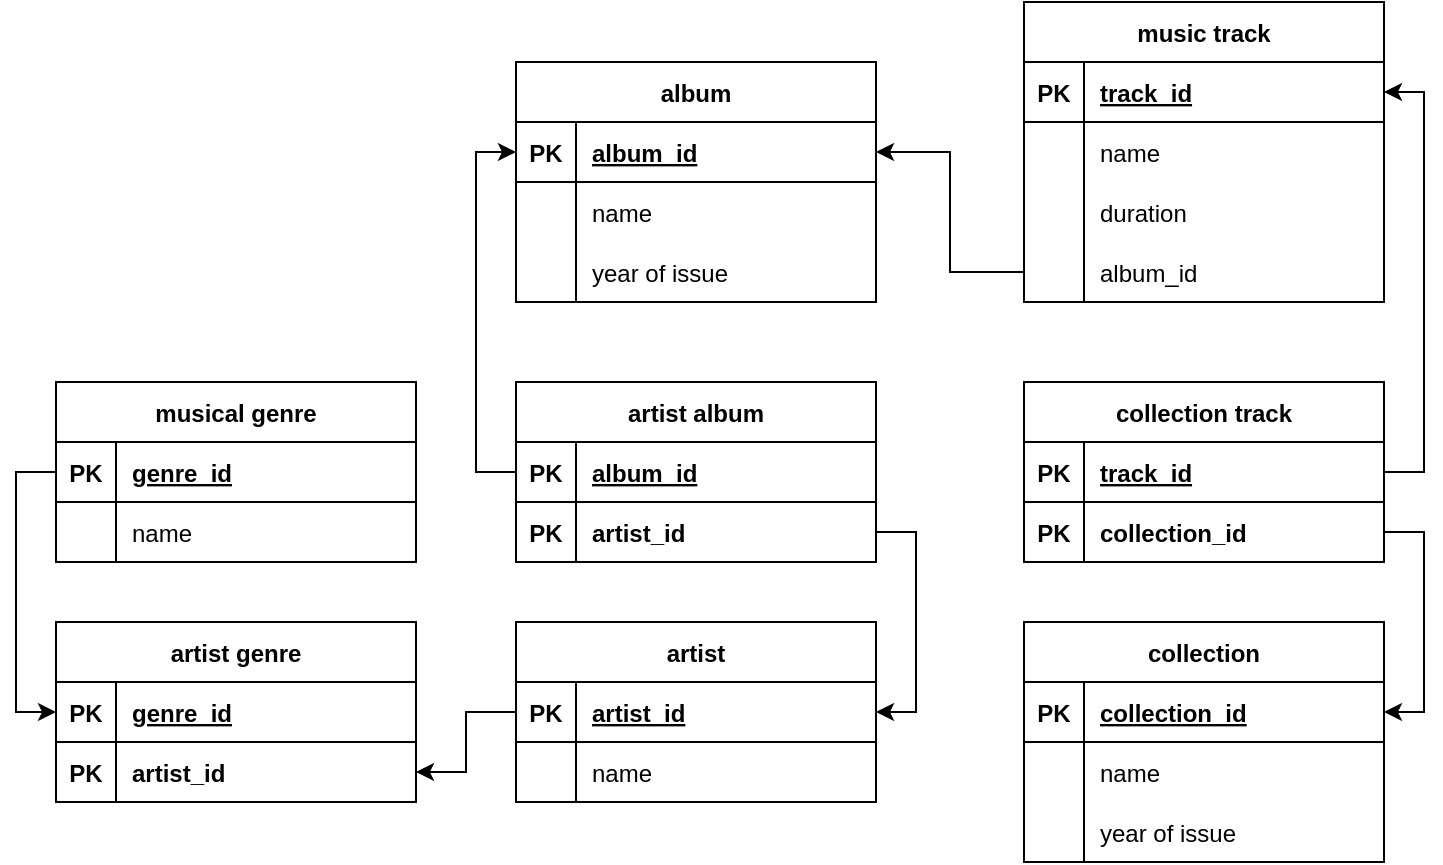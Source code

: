 <mxfile version="20.8.23" type="device"><diagram name="Страница 1" id="EWnTmsTZ7HkV834gnZqt"><mxGraphModel dx="2001" dy="668" grid="1" gridSize="10" guides="1" tooltips="1" connect="1" arrows="1" fold="1" page="1" pageScale="1" pageWidth="827" pageHeight="1169" math="0" shadow="0"><root><mxCell id="0"/><mxCell id="1" parent="0"/><mxCell id="QRfqEAJHS-NsJ2DYN8Nk-1" value="musical genre" style="shape=table;startSize=30;container=1;collapsible=1;childLayout=tableLayout;fixedRows=1;rowLines=0;fontStyle=1;align=center;resizeLast=1;" parent="1" vertex="1"><mxGeometry x="-70" y="320" width="180" height="90" as="geometry"/></mxCell><mxCell id="QRfqEAJHS-NsJ2DYN8Nk-2" value="" style="shape=tableRow;horizontal=0;startSize=0;swimlaneHead=0;swimlaneBody=0;fillColor=none;collapsible=0;dropTarget=0;points=[[0,0.5],[1,0.5]];portConstraint=eastwest;top=0;left=0;right=0;bottom=1;" parent="QRfqEAJHS-NsJ2DYN8Nk-1" vertex="1"><mxGeometry y="30" width="180" height="30" as="geometry"/></mxCell><mxCell id="QRfqEAJHS-NsJ2DYN8Nk-3" value="PK" style="shape=partialRectangle;connectable=0;fillColor=none;top=0;left=0;bottom=0;right=0;fontStyle=1;overflow=hidden;" parent="QRfqEAJHS-NsJ2DYN8Nk-2" vertex="1"><mxGeometry width="30" height="30" as="geometry"><mxRectangle width="30" height="30" as="alternateBounds"/></mxGeometry></mxCell><mxCell id="QRfqEAJHS-NsJ2DYN8Nk-4" value="genre_id" style="shape=partialRectangle;connectable=0;fillColor=none;top=0;left=0;bottom=0;right=0;align=left;spacingLeft=6;fontStyle=5;overflow=hidden;" parent="QRfqEAJHS-NsJ2DYN8Nk-2" vertex="1"><mxGeometry x="30" width="150" height="30" as="geometry"><mxRectangle width="150" height="30" as="alternateBounds"/></mxGeometry></mxCell><mxCell id="QRfqEAJHS-NsJ2DYN8Nk-5" value="" style="shape=tableRow;horizontal=0;startSize=0;swimlaneHead=0;swimlaneBody=0;fillColor=none;collapsible=0;dropTarget=0;points=[[0,0.5],[1,0.5]];portConstraint=eastwest;top=0;left=0;right=0;bottom=0;" parent="QRfqEAJHS-NsJ2DYN8Nk-1" vertex="1"><mxGeometry y="60" width="180" height="30" as="geometry"/></mxCell><mxCell id="QRfqEAJHS-NsJ2DYN8Nk-6" value="" style="shape=partialRectangle;connectable=0;fillColor=none;top=0;left=0;bottom=0;right=0;editable=1;overflow=hidden;" parent="QRfqEAJHS-NsJ2DYN8Nk-5" vertex="1"><mxGeometry width="30" height="30" as="geometry"><mxRectangle width="30" height="30" as="alternateBounds"/></mxGeometry></mxCell><mxCell id="QRfqEAJHS-NsJ2DYN8Nk-7" value="name" style="shape=partialRectangle;connectable=0;fillColor=none;top=0;left=0;bottom=0;right=0;align=left;spacingLeft=6;overflow=hidden;" parent="QRfqEAJHS-NsJ2DYN8Nk-5" vertex="1"><mxGeometry x="30" width="150" height="30" as="geometry"><mxRectangle width="150" height="30" as="alternateBounds"/></mxGeometry></mxCell><mxCell id="QRfqEAJHS-NsJ2DYN8Nk-14" value="artist" style="shape=table;startSize=30;container=1;collapsible=1;childLayout=tableLayout;fixedRows=1;rowLines=0;fontStyle=1;align=center;resizeLast=1;" parent="1" vertex="1"><mxGeometry x="160" y="440" width="180" height="90" as="geometry"/></mxCell><mxCell id="QRfqEAJHS-NsJ2DYN8Nk-15" value="" style="shape=tableRow;horizontal=0;startSize=0;swimlaneHead=0;swimlaneBody=0;fillColor=none;collapsible=0;dropTarget=0;points=[[0,0.5],[1,0.5]];portConstraint=eastwest;top=0;left=0;right=0;bottom=1;" parent="QRfqEAJHS-NsJ2DYN8Nk-14" vertex="1"><mxGeometry y="30" width="180" height="30" as="geometry"/></mxCell><mxCell id="QRfqEAJHS-NsJ2DYN8Nk-16" value="PK" style="shape=partialRectangle;connectable=0;fillColor=none;top=0;left=0;bottom=0;right=0;fontStyle=1;overflow=hidden;" parent="QRfqEAJHS-NsJ2DYN8Nk-15" vertex="1"><mxGeometry width="30" height="30" as="geometry"><mxRectangle width="30" height="30" as="alternateBounds"/></mxGeometry></mxCell><mxCell id="QRfqEAJHS-NsJ2DYN8Nk-17" value="artist_id" style="shape=partialRectangle;connectable=0;fillColor=none;top=0;left=0;bottom=0;right=0;align=left;spacingLeft=6;fontStyle=5;overflow=hidden;" parent="QRfqEAJHS-NsJ2DYN8Nk-15" vertex="1"><mxGeometry x="30" width="150" height="30" as="geometry"><mxRectangle width="150" height="30" as="alternateBounds"/></mxGeometry></mxCell><mxCell id="QRfqEAJHS-NsJ2DYN8Nk-18" value="" style="shape=tableRow;horizontal=0;startSize=0;swimlaneHead=0;swimlaneBody=0;fillColor=none;collapsible=0;dropTarget=0;points=[[0,0.5],[1,0.5]];portConstraint=eastwest;top=0;left=0;right=0;bottom=0;" parent="QRfqEAJHS-NsJ2DYN8Nk-14" vertex="1"><mxGeometry y="60" width="180" height="30" as="geometry"/></mxCell><mxCell id="QRfqEAJHS-NsJ2DYN8Nk-19" value="" style="shape=partialRectangle;connectable=0;fillColor=none;top=0;left=0;bottom=0;right=0;editable=1;overflow=hidden;" parent="QRfqEAJHS-NsJ2DYN8Nk-18" vertex="1"><mxGeometry width="30" height="30" as="geometry"><mxRectangle width="30" height="30" as="alternateBounds"/></mxGeometry></mxCell><mxCell id="QRfqEAJHS-NsJ2DYN8Nk-20" value="name" style="shape=partialRectangle;connectable=0;fillColor=none;top=0;left=0;bottom=0;right=0;align=left;spacingLeft=6;overflow=hidden;" parent="QRfqEAJHS-NsJ2DYN8Nk-18" vertex="1"><mxGeometry x="30" width="150" height="30" as="geometry"><mxRectangle width="150" height="30" as="alternateBounds"/></mxGeometry></mxCell><mxCell id="QRfqEAJHS-NsJ2DYN8Nk-27" value="album" style="shape=table;startSize=30;container=1;collapsible=1;childLayout=tableLayout;fixedRows=1;rowLines=0;fontStyle=1;align=center;resizeLast=1;" parent="1" vertex="1"><mxGeometry x="160" y="160" width="180" height="120" as="geometry"/></mxCell><mxCell id="QRfqEAJHS-NsJ2DYN8Nk-28" value="" style="shape=tableRow;horizontal=0;startSize=0;swimlaneHead=0;swimlaneBody=0;fillColor=none;collapsible=0;dropTarget=0;points=[[0,0.5],[1,0.5]];portConstraint=eastwest;top=0;left=0;right=0;bottom=1;" parent="QRfqEAJHS-NsJ2DYN8Nk-27" vertex="1"><mxGeometry y="30" width="180" height="30" as="geometry"/></mxCell><mxCell id="QRfqEAJHS-NsJ2DYN8Nk-29" value="PK" style="shape=partialRectangle;connectable=0;fillColor=none;top=0;left=0;bottom=0;right=0;fontStyle=1;overflow=hidden;" parent="QRfqEAJHS-NsJ2DYN8Nk-28" vertex="1"><mxGeometry width="30" height="30" as="geometry"><mxRectangle width="30" height="30" as="alternateBounds"/></mxGeometry></mxCell><mxCell id="QRfqEAJHS-NsJ2DYN8Nk-30" value="album_id" style="shape=partialRectangle;connectable=0;fillColor=none;top=0;left=0;bottom=0;right=0;align=left;spacingLeft=6;fontStyle=5;overflow=hidden;" parent="QRfqEAJHS-NsJ2DYN8Nk-28" vertex="1"><mxGeometry x="30" width="150" height="30" as="geometry"><mxRectangle width="150" height="30" as="alternateBounds"/></mxGeometry></mxCell><mxCell id="QRfqEAJHS-NsJ2DYN8Nk-31" value="" style="shape=tableRow;horizontal=0;startSize=0;swimlaneHead=0;swimlaneBody=0;fillColor=none;collapsible=0;dropTarget=0;points=[[0,0.5],[1,0.5]];portConstraint=eastwest;top=0;left=0;right=0;bottom=0;" parent="QRfqEAJHS-NsJ2DYN8Nk-27" vertex="1"><mxGeometry y="60" width="180" height="30" as="geometry"/></mxCell><mxCell id="QRfqEAJHS-NsJ2DYN8Nk-32" value="" style="shape=partialRectangle;connectable=0;fillColor=none;top=0;left=0;bottom=0;right=0;editable=1;overflow=hidden;" parent="QRfqEAJHS-NsJ2DYN8Nk-31" vertex="1"><mxGeometry width="30" height="30" as="geometry"><mxRectangle width="30" height="30" as="alternateBounds"/></mxGeometry></mxCell><mxCell id="QRfqEAJHS-NsJ2DYN8Nk-33" value="name" style="shape=partialRectangle;connectable=0;fillColor=none;top=0;left=0;bottom=0;right=0;align=left;spacingLeft=6;overflow=hidden;" parent="QRfqEAJHS-NsJ2DYN8Nk-31" vertex="1"><mxGeometry x="30" width="150" height="30" as="geometry"><mxRectangle width="150" height="30" as="alternateBounds"/></mxGeometry></mxCell><mxCell id="QRfqEAJHS-NsJ2DYN8Nk-34" value="" style="shape=tableRow;horizontal=0;startSize=0;swimlaneHead=0;swimlaneBody=0;fillColor=none;collapsible=0;dropTarget=0;points=[[0,0.5],[1,0.5]];portConstraint=eastwest;top=0;left=0;right=0;bottom=0;" parent="QRfqEAJHS-NsJ2DYN8Nk-27" vertex="1"><mxGeometry y="90" width="180" height="30" as="geometry"/></mxCell><mxCell id="QRfqEAJHS-NsJ2DYN8Nk-35" value="" style="shape=partialRectangle;connectable=0;fillColor=none;top=0;left=0;bottom=0;right=0;editable=1;overflow=hidden;" parent="QRfqEAJHS-NsJ2DYN8Nk-34" vertex="1"><mxGeometry width="30" height="30" as="geometry"><mxRectangle width="30" height="30" as="alternateBounds"/></mxGeometry></mxCell><mxCell id="QRfqEAJHS-NsJ2DYN8Nk-36" value="year of issue" style="shape=partialRectangle;connectable=0;fillColor=none;top=0;left=0;bottom=0;right=0;align=left;spacingLeft=6;overflow=hidden;" parent="QRfqEAJHS-NsJ2DYN8Nk-34" vertex="1"><mxGeometry x="30" width="150" height="30" as="geometry"><mxRectangle width="150" height="30" as="alternateBounds"/></mxGeometry></mxCell><mxCell id="QRfqEAJHS-NsJ2DYN8Nk-40" value="music track" style="shape=table;startSize=30;container=1;collapsible=1;childLayout=tableLayout;fixedRows=1;rowLines=0;fontStyle=1;align=center;resizeLast=1;" parent="1" vertex="1"><mxGeometry x="414" y="130" width="180" height="150" as="geometry"/></mxCell><mxCell id="QRfqEAJHS-NsJ2DYN8Nk-41" value="" style="shape=tableRow;horizontal=0;startSize=0;swimlaneHead=0;swimlaneBody=0;fillColor=none;collapsible=0;dropTarget=0;points=[[0,0.5],[1,0.5]];portConstraint=eastwest;top=0;left=0;right=0;bottom=1;" parent="QRfqEAJHS-NsJ2DYN8Nk-40" vertex="1"><mxGeometry y="30" width="180" height="30" as="geometry"/></mxCell><mxCell id="QRfqEAJHS-NsJ2DYN8Nk-42" value="PK" style="shape=partialRectangle;connectable=0;fillColor=none;top=0;left=0;bottom=0;right=0;fontStyle=1;overflow=hidden;" parent="QRfqEAJHS-NsJ2DYN8Nk-41" vertex="1"><mxGeometry width="30" height="30" as="geometry"><mxRectangle width="30" height="30" as="alternateBounds"/></mxGeometry></mxCell><mxCell id="QRfqEAJHS-NsJ2DYN8Nk-43" value="track_id" style="shape=partialRectangle;connectable=0;fillColor=none;top=0;left=0;bottom=0;right=0;align=left;spacingLeft=6;fontStyle=5;overflow=hidden;" parent="QRfqEAJHS-NsJ2DYN8Nk-41" vertex="1"><mxGeometry x="30" width="150" height="30" as="geometry"><mxRectangle width="150" height="30" as="alternateBounds"/></mxGeometry></mxCell><mxCell id="QRfqEAJHS-NsJ2DYN8Nk-44" value="" style="shape=tableRow;horizontal=0;startSize=0;swimlaneHead=0;swimlaneBody=0;fillColor=none;collapsible=0;dropTarget=0;points=[[0,0.5],[1,0.5]];portConstraint=eastwest;top=0;left=0;right=0;bottom=0;" parent="QRfqEAJHS-NsJ2DYN8Nk-40" vertex="1"><mxGeometry y="60" width="180" height="30" as="geometry"/></mxCell><mxCell id="QRfqEAJHS-NsJ2DYN8Nk-45" value="" style="shape=partialRectangle;connectable=0;fillColor=none;top=0;left=0;bottom=0;right=0;editable=1;overflow=hidden;" parent="QRfqEAJHS-NsJ2DYN8Nk-44" vertex="1"><mxGeometry width="30" height="30" as="geometry"><mxRectangle width="30" height="30" as="alternateBounds"/></mxGeometry></mxCell><mxCell id="QRfqEAJHS-NsJ2DYN8Nk-46" value="name" style="shape=partialRectangle;connectable=0;fillColor=none;top=0;left=0;bottom=0;right=0;align=left;spacingLeft=6;overflow=hidden;" parent="QRfqEAJHS-NsJ2DYN8Nk-44" vertex="1"><mxGeometry x="30" width="150" height="30" as="geometry"><mxRectangle width="150" height="30" as="alternateBounds"/></mxGeometry></mxCell><mxCell id="QRfqEAJHS-NsJ2DYN8Nk-47" value="" style="shape=tableRow;horizontal=0;startSize=0;swimlaneHead=0;swimlaneBody=0;fillColor=none;collapsible=0;dropTarget=0;points=[[0,0.5],[1,0.5]];portConstraint=eastwest;top=0;left=0;right=0;bottom=0;" parent="QRfqEAJHS-NsJ2DYN8Nk-40" vertex="1"><mxGeometry y="90" width="180" height="30" as="geometry"/></mxCell><mxCell id="QRfqEAJHS-NsJ2DYN8Nk-48" value="" style="shape=partialRectangle;connectable=0;fillColor=none;top=0;left=0;bottom=0;right=0;editable=1;overflow=hidden;" parent="QRfqEAJHS-NsJ2DYN8Nk-47" vertex="1"><mxGeometry width="30" height="30" as="geometry"><mxRectangle width="30" height="30" as="alternateBounds"/></mxGeometry></mxCell><mxCell id="QRfqEAJHS-NsJ2DYN8Nk-49" value="duration" style="shape=partialRectangle;connectable=0;fillColor=none;top=0;left=0;bottom=0;right=0;align=left;spacingLeft=6;overflow=hidden;" parent="QRfqEAJHS-NsJ2DYN8Nk-47" vertex="1"><mxGeometry x="30" width="150" height="30" as="geometry"><mxRectangle width="150" height="30" as="alternateBounds"/></mxGeometry></mxCell><mxCell id="QRfqEAJHS-NsJ2DYN8Nk-50" value="" style="shape=tableRow;horizontal=0;startSize=0;swimlaneHead=0;swimlaneBody=0;fillColor=none;collapsible=0;dropTarget=0;points=[[0,0.5],[1,0.5]];portConstraint=eastwest;top=0;left=0;right=0;bottom=0;" parent="QRfqEAJHS-NsJ2DYN8Nk-40" vertex="1"><mxGeometry y="120" width="180" height="30" as="geometry"/></mxCell><mxCell id="QRfqEAJHS-NsJ2DYN8Nk-51" value="" style="shape=partialRectangle;connectable=0;fillColor=none;top=0;left=0;bottom=0;right=0;editable=1;overflow=hidden;" parent="QRfqEAJHS-NsJ2DYN8Nk-50" vertex="1"><mxGeometry width="30" height="30" as="geometry"><mxRectangle width="30" height="30" as="alternateBounds"/></mxGeometry></mxCell><mxCell id="QRfqEAJHS-NsJ2DYN8Nk-52" value="album_id" style="shape=partialRectangle;connectable=0;fillColor=none;top=0;left=0;bottom=0;right=0;align=left;spacingLeft=6;overflow=hidden;" parent="QRfqEAJHS-NsJ2DYN8Nk-50" vertex="1"><mxGeometry x="30" width="150" height="30" as="geometry"><mxRectangle width="150" height="30" as="alternateBounds"/></mxGeometry></mxCell><mxCell id="QRfqEAJHS-NsJ2DYN8Nk-53" style="edgeStyle=orthogonalEdgeStyle;rounded=0;orthogonalLoop=1;jettySize=auto;html=1;exitX=0;exitY=0.5;exitDx=0;exitDy=0;entryX=1;entryY=0.5;entryDx=0;entryDy=0;" parent="1" source="QRfqEAJHS-NsJ2DYN8Nk-50" target="QRfqEAJHS-NsJ2DYN8Nk-28" edge="1"><mxGeometry relative="1" as="geometry"/></mxCell><mxCell id="pkdS5DprdKf5T5QLuAJ9-7" value="collection" style="shape=table;startSize=30;container=1;collapsible=1;childLayout=tableLayout;fixedRows=1;rowLines=0;fontStyle=1;align=center;resizeLast=1;" vertex="1" parent="1"><mxGeometry x="414" y="440" width="180" height="120" as="geometry"/></mxCell><mxCell id="pkdS5DprdKf5T5QLuAJ9-8" value="" style="shape=tableRow;horizontal=0;startSize=0;swimlaneHead=0;swimlaneBody=0;fillColor=none;collapsible=0;dropTarget=0;points=[[0,0.5],[1,0.5]];portConstraint=eastwest;top=0;left=0;right=0;bottom=1;" vertex="1" parent="pkdS5DprdKf5T5QLuAJ9-7"><mxGeometry y="30" width="180" height="30" as="geometry"/></mxCell><mxCell id="pkdS5DprdKf5T5QLuAJ9-9" value="PK" style="shape=partialRectangle;connectable=0;fillColor=none;top=0;left=0;bottom=0;right=0;fontStyle=1;overflow=hidden;" vertex="1" parent="pkdS5DprdKf5T5QLuAJ9-8"><mxGeometry width="30" height="30" as="geometry"><mxRectangle width="30" height="30" as="alternateBounds"/></mxGeometry></mxCell><mxCell id="pkdS5DprdKf5T5QLuAJ9-10" value="collection_id" style="shape=partialRectangle;connectable=0;fillColor=none;top=0;left=0;bottom=0;right=0;align=left;spacingLeft=6;fontStyle=5;overflow=hidden;" vertex="1" parent="pkdS5DprdKf5T5QLuAJ9-8"><mxGeometry x="30" width="150" height="30" as="geometry"><mxRectangle width="150" height="30" as="alternateBounds"/></mxGeometry></mxCell><mxCell id="pkdS5DprdKf5T5QLuAJ9-11" value="" style="shape=tableRow;horizontal=0;startSize=0;swimlaneHead=0;swimlaneBody=0;fillColor=none;collapsible=0;dropTarget=0;points=[[0,0.5],[1,0.5]];portConstraint=eastwest;top=0;left=0;right=0;bottom=0;" vertex="1" parent="pkdS5DprdKf5T5QLuAJ9-7"><mxGeometry y="60" width="180" height="30" as="geometry"/></mxCell><mxCell id="pkdS5DprdKf5T5QLuAJ9-12" value="" style="shape=partialRectangle;connectable=0;fillColor=none;top=0;left=0;bottom=0;right=0;editable=1;overflow=hidden;" vertex="1" parent="pkdS5DprdKf5T5QLuAJ9-11"><mxGeometry width="30" height="30" as="geometry"><mxRectangle width="30" height="30" as="alternateBounds"/></mxGeometry></mxCell><mxCell id="pkdS5DprdKf5T5QLuAJ9-13" value="name" style="shape=partialRectangle;connectable=0;fillColor=none;top=0;left=0;bottom=0;right=0;align=left;spacingLeft=6;overflow=hidden;" vertex="1" parent="pkdS5DprdKf5T5QLuAJ9-11"><mxGeometry x="30" width="150" height="30" as="geometry"><mxRectangle width="150" height="30" as="alternateBounds"/></mxGeometry></mxCell><mxCell id="pkdS5DprdKf5T5QLuAJ9-14" value="" style="shape=tableRow;horizontal=0;startSize=0;swimlaneHead=0;swimlaneBody=0;fillColor=none;collapsible=0;dropTarget=0;points=[[0,0.5],[1,0.5]];portConstraint=eastwest;top=0;left=0;right=0;bottom=0;" vertex="1" parent="pkdS5DprdKf5T5QLuAJ9-7"><mxGeometry y="90" width="180" height="30" as="geometry"/></mxCell><mxCell id="pkdS5DprdKf5T5QLuAJ9-15" value="" style="shape=partialRectangle;connectable=0;fillColor=none;top=0;left=0;bottom=0;right=0;editable=1;overflow=hidden;" vertex="1" parent="pkdS5DprdKf5T5QLuAJ9-14"><mxGeometry width="30" height="30" as="geometry"><mxRectangle width="30" height="30" as="alternateBounds"/></mxGeometry></mxCell><mxCell id="pkdS5DprdKf5T5QLuAJ9-16" value="year of issue" style="shape=partialRectangle;connectable=0;fillColor=none;top=0;left=0;bottom=0;right=0;align=left;spacingLeft=6;overflow=hidden;" vertex="1" parent="pkdS5DprdKf5T5QLuAJ9-14"><mxGeometry x="30" width="150" height="30" as="geometry"><mxRectangle width="150" height="30" as="alternateBounds"/></mxGeometry></mxCell><mxCell id="pkdS5DprdKf5T5QLuAJ9-27" value="artist genre" style="shape=table;startSize=30;container=1;collapsible=1;childLayout=tableLayout;fixedRows=1;rowLines=0;fontStyle=1;align=center;resizeLast=1;" vertex="1" parent="1"><mxGeometry x="-70" y="440" width="180" height="90" as="geometry"/></mxCell><mxCell id="pkdS5DprdKf5T5QLuAJ9-28" value="" style="shape=tableRow;horizontal=0;startSize=0;swimlaneHead=0;swimlaneBody=0;fillColor=none;collapsible=0;dropTarget=0;points=[[0,0.5],[1,0.5]];portConstraint=eastwest;top=0;left=0;right=0;bottom=1;" vertex="1" parent="pkdS5DprdKf5T5QLuAJ9-27"><mxGeometry y="30" width="180" height="30" as="geometry"/></mxCell><mxCell id="pkdS5DprdKf5T5QLuAJ9-29" value="PK" style="shape=partialRectangle;connectable=0;fillColor=none;top=0;left=0;bottom=0;right=0;fontStyle=1;overflow=hidden;" vertex="1" parent="pkdS5DprdKf5T5QLuAJ9-28"><mxGeometry width="30" height="30" as="geometry"><mxRectangle width="30" height="30" as="alternateBounds"/></mxGeometry></mxCell><mxCell id="pkdS5DprdKf5T5QLuAJ9-30" value="genre_id" style="shape=partialRectangle;connectable=0;fillColor=none;top=0;left=0;bottom=0;right=0;align=left;spacingLeft=6;fontStyle=5;overflow=hidden;" vertex="1" parent="pkdS5DprdKf5T5QLuAJ9-28"><mxGeometry x="30" width="150" height="30" as="geometry"><mxRectangle width="150" height="30" as="alternateBounds"/></mxGeometry></mxCell><mxCell id="pkdS5DprdKf5T5QLuAJ9-31" value="" style="shape=tableRow;horizontal=0;startSize=0;swimlaneHead=0;swimlaneBody=0;fillColor=none;collapsible=0;dropTarget=0;points=[[0,0.5],[1,0.5]];portConstraint=eastwest;top=0;left=0;right=0;bottom=0;" vertex="1" parent="pkdS5DprdKf5T5QLuAJ9-27"><mxGeometry y="60" width="180" height="30" as="geometry"/></mxCell><mxCell id="pkdS5DprdKf5T5QLuAJ9-32" value="PK" style="shape=partialRectangle;connectable=0;fillColor=none;top=0;left=0;bottom=0;right=0;editable=1;overflow=hidden;fontStyle=1" vertex="1" parent="pkdS5DprdKf5T5QLuAJ9-31"><mxGeometry width="30" height="30" as="geometry"><mxRectangle width="30" height="30" as="alternateBounds"/></mxGeometry></mxCell><mxCell id="pkdS5DprdKf5T5QLuAJ9-33" value="artist_id" style="shape=partialRectangle;connectable=0;fillColor=none;top=0;left=0;bottom=0;right=0;align=left;spacingLeft=6;overflow=hidden;fontStyle=1" vertex="1" parent="pkdS5DprdKf5T5QLuAJ9-31"><mxGeometry x="30" width="150" height="30" as="geometry"><mxRectangle width="150" height="30" as="alternateBounds"/></mxGeometry></mxCell><mxCell id="pkdS5DprdKf5T5QLuAJ9-41" style="edgeStyle=orthogonalEdgeStyle;rounded=0;orthogonalLoop=1;jettySize=auto;html=1;exitX=0;exitY=0.5;exitDx=0;exitDy=0;entryX=0;entryY=0.5;entryDx=0;entryDy=0;" edge="1" parent="1" source="QRfqEAJHS-NsJ2DYN8Nk-2" target="pkdS5DprdKf5T5QLuAJ9-28"><mxGeometry relative="1" as="geometry"/></mxCell><mxCell id="pkdS5DprdKf5T5QLuAJ9-43" style="edgeStyle=orthogonalEdgeStyle;rounded=0;orthogonalLoop=1;jettySize=auto;html=1;exitX=0;exitY=0.5;exitDx=0;exitDy=0;entryX=1;entryY=0.5;entryDx=0;entryDy=0;" edge="1" parent="1" source="QRfqEAJHS-NsJ2DYN8Nk-15" target="pkdS5DprdKf5T5QLuAJ9-31"><mxGeometry relative="1" as="geometry"/></mxCell><mxCell id="pkdS5DprdKf5T5QLuAJ9-49" value="collection track" style="shape=table;startSize=30;container=1;collapsible=1;childLayout=tableLayout;fixedRows=1;rowLines=0;fontStyle=1;align=center;resizeLast=1;" vertex="1" parent="1"><mxGeometry x="414" y="320" width="180" height="90" as="geometry"/></mxCell><mxCell id="pkdS5DprdKf5T5QLuAJ9-50" value="" style="shape=tableRow;horizontal=0;startSize=0;swimlaneHead=0;swimlaneBody=0;fillColor=none;collapsible=0;dropTarget=0;points=[[0,0.5],[1,0.5]];portConstraint=eastwest;top=0;left=0;right=0;bottom=1;" vertex="1" parent="pkdS5DprdKf5T5QLuAJ9-49"><mxGeometry y="30" width="180" height="30" as="geometry"/></mxCell><mxCell id="pkdS5DprdKf5T5QLuAJ9-51" value="PK" style="shape=partialRectangle;connectable=0;fillColor=none;top=0;left=0;bottom=0;right=0;fontStyle=1;overflow=hidden;" vertex="1" parent="pkdS5DprdKf5T5QLuAJ9-50"><mxGeometry width="30" height="30" as="geometry"><mxRectangle width="30" height="30" as="alternateBounds"/></mxGeometry></mxCell><mxCell id="pkdS5DprdKf5T5QLuAJ9-52" value="track_id" style="shape=partialRectangle;connectable=0;fillColor=none;top=0;left=0;bottom=0;right=0;align=left;spacingLeft=6;fontStyle=5;overflow=hidden;" vertex="1" parent="pkdS5DprdKf5T5QLuAJ9-50"><mxGeometry x="30" width="150" height="30" as="geometry"><mxRectangle width="150" height="30" as="alternateBounds"/></mxGeometry></mxCell><mxCell id="pkdS5DprdKf5T5QLuAJ9-53" value="" style="shape=tableRow;horizontal=0;startSize=0;swimlaneHead=0;swimlaneBody=0;fillColor=none;collapsible=0;dropTarget=0;points=[[0,0.5],[1,0.5]];portConstraint=eastwest;top=0;left=0;right=0;bottom=0;" vertex="1" parent="pkdS5DprdKf5T5QLuAJ9-49"><mxGeometry y="60" width="180" height="30" as="geometry"/></mxCell><mxCell id="pkdS5DprdKf5T5QLuAJ9-54" value="PK" style="shape=partialRectangle;connectable=0;fillColor=none;top=0;left=0;bottom=0;right=0;editable=1;overflow=hidden;fontStyle=1" vertex="1" parent="pkdS5DprdKf5T5QLuAJ9-53"><mxGeometry width="30" height="30" as="geometry"><mxRectangle width="30" height="30" as="alternateBounds"/></mxGeometry></mxCell><mxCell id="pkdS5DprdKf5T5QLuAJ9-55" value="collection_id" style="shape=partialRectangle;connectable=0;fillColor=none;top=0;left=0;bottom=0;right=0;align=left;spacingLeft=6;overflow=hidden;fontStyle=1" vertex="1" parent="pkdS5DprdKf5T5QLuAJ9-53"><mxGeometry x="30" width="150" height="30" as="geometry"><mxRectangle width="150" height="30" as="alternateBounds"/></mxGeometry></mxCell><mxCell id="pkdS5DprdKf5T5QLuAJ9-65" style="edgeStyle=orthogonalEdgeStyle;rounded=0;orthogonalLoop=1;jettySize=auto;html=1;exitX=1;exitY=0.5;exitDx=0;exitDy=0;entryX=1;entryY=0.5;entryDx=0;entryDy=0;" edge="1" parent="1" source="pkdS5DprdKf5T5QLuAJ9-50" target="QRfqEAJHS-NsJ2DYN8Nk-41"><mxGeometry relative="1" as="geometry"/></mxCell><mxCell id="pkdS5DprdKf5T5QLuAJ9-66" style="edgeStyle=orthogonalEdgeStyle;rounded=0;orthogonalLoop=1;jettySize=auto;html=1;exitX=1;exitY=0.5;exitDx=0;exitDy=0;entryX=1;entryY=0.5;entryDx=0;entryDy=0;" edge="1" parent="1" source="pkdS5DprdKf5T5QLuAJ9-53" target="pkdS5DprdKf5T5QLuAJ9-8"><mxGeometry relative="1" as="geometry"/></mxCell><mxCell id="pkdS5DprdKf5T5QLuAJ9-67" value="artist album" style="shape=table;startSize=30;container=1;collapsible=1;childLayout=tableLayout;fixedRows=1;rowLines=0;fontStyle=1;align=center;resizeLast=1;" vertex="1" parent="1"><mxGeometry x="160" y="320" width="180" height="90" as="geometry"/></mxCell><mxCell id="pkdS5DprdKf5T5QLuAJ9-68" value="" style="shape=tableRow;horizontal=0;startSize=0;swimlaneHead=0;swimlaneBody=0;fillColor=none;collapsible=0;dropTarget=0;points=[[0,0.5],[1,0.5]];portConstraint=eastwest;top=0;left=0;right=0;bottom=1;" vertex="1" parent="pkdS5DprdKf5T5QLuAJ9-67"><mxGeometry y="30" width="180" height="30" as="geometry"/></mxCell><mxCell id="pkdS5DprdKf5T5QLuAJ9-69" value="PK" style="shape=partialRectangle;connectable=0;fillColor=none;top=0;left=0;bottom=0;right=0;fontStyle=1;overflow=hidden;" vertex="1" parent="pkdS5DprdKf5T5QLuAJ9-68"><mxGeometry width="30" height="30" as="geometry"><mxRectangle width="30" height="30" as="alternateBounds"/></mxGeometry></mxCell><mxCell id="pkdS5DprdKf5T5QLuAJ9-70" value="album_id" style="shape=partialRectangle;connectable=0;fillColor=none;top=0;left=0;bottom=0;right=0;align=left;spacingLeft=6;fontStyle=5;overflow=hidden;" vertex="1" parent="pkdS5DprdKf5T5QLuAJ9-68"><mxGeometry x="30" width="150" height="30" as="geometry"><mxRectangle width="150" height="30" as="alternateBounds"/></mxGeometry></mxCell><mxCell id="pkdS5DprdKf5T5QLuAJ9-77" value="" style="shape=tableRow;horizontal=0;startSize=0;swimlaneHead=0;swimlaneBody=0;fillColor=none;collapsible=0;dropTarget=0;points=[[0,0.5],[1,0.5]];portConstraint=eastwest;top=0;left=0;right=0;bottom=0;" vertex="1" parent="pkdS5DprdKf5T5QLuAJ9-67"><mxGeometry y="60" width="180" height="30" as="geometry"/></mxCell><mxCell id="pkdS5DprdKf5T5QLuAJ9-78" value="PK" style="shape=partialRectangle;connectable=0;fillColor=none;top=0;left=0;bottom=0;right=0;editable=1;overflow=hidden;fontStyle=1" vertex="1" parent="pkdS5DprdKf5T5QLuAJ9-77"><mxGeometry width="30" height="30" as="geometry"><mxRectangle width="30" height="30" as="alternateBounds"/></mxGeometry></mxCell><mxCell id="pkdS5DprdKf5T5QLuAJ9-79" value="artist_id" style="shape=partialRectangle;connectable=0;fillColor=none;top=0;left=0;bottom=0;right=0;align=left;spacingLeft=6;overflow=hidden;fontStyle=1" vertex="1" parent="pkdS5DprdKf5T5QLuAJ9-77"><mxGeometry x="30" width="150" height="30" as="geometry"><mxRectangle width="150" height="30" as="alternateBounds"/></mxGeometry></mxCell><mxCell id="pkdS5DprdKf5T5QLuAJ9-80" style="edgeStyle=orthogonalEdgeStyle;rounded=0;orthogonalLoop=1;jettySize=auto;html=1;exitX=0;exitY=0.5;exitDx=0;exitDy=0;entryX=0;entryY=0.5;entryDx=0;entryDy=0;" edge="1" parent="1" source="pkdS5DprdKf5T5QLuAJ9-68" target="QRfqEAJHS-NsJ2DYN8Nk-28"><mxGeometry relative="1" as="geometry"/></mxCell><mxCell id="pkdS5DprdKf5T5QLuAJ9-81" style="edgeStyle=orthogonalEdgeStyle;rounded=0;orthogonalLoop=1;jettySize=auto;html=1;exitX=1;exitY=0.5;exitDx=0;exitDy=0;entryX=1;entryY=0.5;entryDx=0;entryDy=0;" edge="1" parent="1" source="pkdS5DprdKf5T5QLuAJ9-77" target="QRfqEAJHS-NsJ2DYN8Nk-15"><mxGeometry relative="1" as="geometry"/></mxCell></root></mxGraphModel></diagram></mxfile>